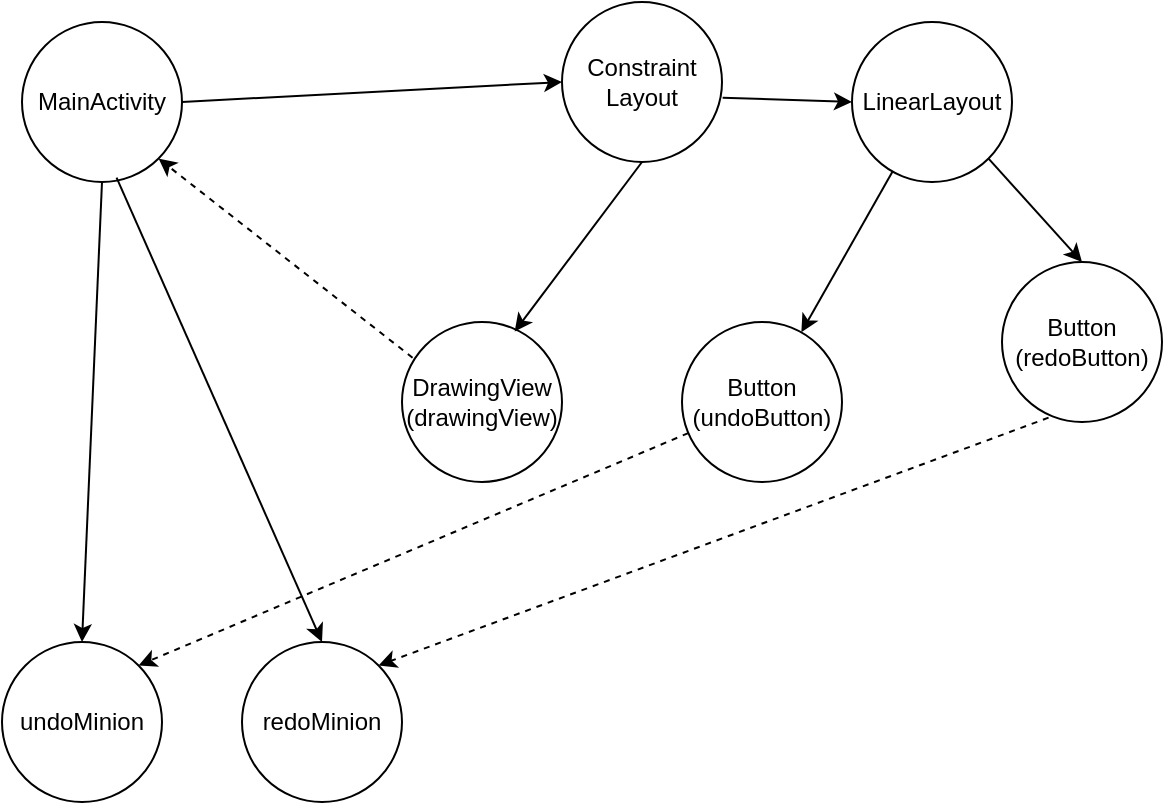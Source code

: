 <mxfile version="12.1.3" pages="1"><diagram id="LSiy_za8DcDcd3eq4BjG" name="Page-1"><mxGraphModel dx="1020" dy="502" grid="1" gridSize="10" guides="1" tooltips="1" connect="1" arrows="1" fold="1" page="1" pageScale="1" pageWidth="850" pageHeight="1100" math="0" shadow="0"><root><mxCell id="0"/><mxCell id="1" parent="0"/><mxCell id="vJu3ua_2nIjZ_HYGTgRH-1" value="MainActivity" style="ellipse;whiteSpace=wrap;html=1;aspect=fixed;" vertex="1" parent="1"><mxGeometry x="80" y="80" width="80" height="80" as="geometry"/></mxCell><mxCell id="vJu3ua_2nIjZ_HYGTgRH-2" value="DrawingView&lt;br&gt;(drawingView)" style="ellipse;whiteSpace=wrap;html=1;aspect=fixed;" vertex="1" parent="1"><mxGeometry x="270" y="230" width="80" height="80" as="geometry"/></mxCell><mxCell id="vJu3ua_2nIjZ_HYGTgRH-3" value="" style="endArrow=none;startArrow=classic;html=1;exitX=0.704;exitY=0.06;exitDx=0;exitDy=0;exitPerimeter=0;startFill=1;endFill=0;entryX=0.5;entryY=1;entryDx=0;entryDy=0;" edge="1" parent="1" source="vJu3ua_2nIjZ_HYGTgRH-2" target="vJu3ua_2nIjZ_HYGTgRH-9"><mxGeometry width="50" height="50" relative="1" as="geometry"><mxPoint x="315" y="250" as="sourcePoint"/><mxPoint x="385" y="180" as="targetPoint"/></mxGeometry></mxCell><mxCell id="vJu3ua_2nIjZ_HYGTgRH-4" value="LinearLayout" style="ellipse;whiteSpace=wrap;html=1;aspect=fixed;" vertex="1" parent="1"><mxGeometry x="495" y="80" width="80" height="80" as="geometry"/></mxCell><mxCell id="vJu3ua_2nIjZ_HYGTgRH-5" value="Button&lt;br&gt;(undoButton)" style="ellipse;whiteSpace=wrap;html=1;aspect=fixed;" vertex="1" parent="1"><mxGeometry x="410" y="230" width="80" height="80" as="geometry"/></mxCell><mxCell id="vJu3ua_2nIjZ_HYGTgRH-6" value="Button&lt;br&gt;(redoButton)" style="ellipse;whiteSpace=wrap;html=1;aspect=fixed;" vertex="1" parent="1"><mxGeometry x="570" y="200" width="80" height="80" as="geometry"/></mxCell><mxCell id="vJu3ua_2nIjZ_HYGTgRH-7" value="" style="endArrow=none;startArrow=classic;html=1;startFill=1;endFill=0;" edge="1" parent="1" source="vJu3ua_2nIjZ_HYGTgRH-5" target="vJu3ua_2nIjZ_HYGTgRH-4"><mxGeometry width="50" height="50" relative="1" as="geometry"><mxPoint x="409.32" y="243.84" as="sourcePoint"/><mxPoint x="353.284" y="178.284" as="targetPoint"/></mxGeometry></mxCell><mxCell id="vJu3ua_2nIjZ_HYGTgRH-8" value="" style="endArrow=none;startArrow=classic;html=1;startFill=1;endFill=0;entryX=1;entryY=1;entryDx=0;entryDy=0;exitX=0.5;exitY=0;exitDx=0;exitDy=0;" edge="1" parent="1" source="vJu3ua_2nIjZ_HYGTgRH-6" target="vJu3ua_2nIjZ_HYGTgRH-4"><mxGeometry width="50" height="50" relative="1" as="geometry"><mxPoint x="559.95" y="240.32" as="sourcePoint"/><mxPoint x="550.287" y="169.649" as="targetPoint"/></mxGeometry></mxCell><mxCell id="vJu3ua_2nIjZ_HYGTgRH-9" value="Constraint&lt;br&gt;Layout" style="ellipse;whiteSpace=wrap;html=1;aspect=fixed;" vertex="1" parent="1"><mxGeometry x="350" y="70" width="80" height="80" as="geometry"/></mxCell><mxCell id="vJu3ua_2nIjZ_HYGTgRH-11" value="" style="endArrow=none;startArrow=classic;html=1;exitX=0;exitY=0.5;exitDx=0;exitDy=0;startFill=1;endFill=0;entryX=1.004;entryY=0.598;entryDx=0;entryDy=0;entryPerimeter=0;" edge="1" parent="1" source="vJu3ua_2nIjZ_HYGTgRH-4" target="vJu3ua_2nIjZ_HYGTgRH-9"><mxGeometry width="50" height="50" relative="1" as="geometry"><mxPoint x="409.32" y="243.84" as="sourcePoint"/><mxPoint x="400" y="160" as="targetPoint"/></mxGeometry></mxCell><mxCell id="vJu3ua_2nIjZ_HYGTgRH-12" value="" style="endArrow=none;startArrow=classic;html=1;startFill=1;endFill=0;entryX=0.5;entryY=1;entryDx=0;entryDy=0;exitX=0.5;exitY=0;exitDx=0;exitDy=0;" edge="1" parent="1" source="vJu3ua_2nIjZ_HYGTgRH-16" target="vJu3ua_2nIjZ_HYGTgRH-1"><mxGeometry width="50" height="50" relative="1" as="geometry"><mxPoint x="240" y="130" as="sourcePoint"/><mxPoint x="325.32" y="147.84" as="targetPoint"/></mxGeometry></mxCell><mxCell id="vJu3ua_2nIjZ_HYGTgRH-13" value="" style="endArrow=classic;html=1;entryX=1;entryY=1;entryDx=0;entryDy=0;exitX=0.066;exitY=0.223;exitDx=0;exitDy=0;exitPerimeter=0;dashed=1;" edge="1" parent="1" source="vJu3ua_2nIjZ_HYGTgRH-2" target="vJu3ua_2nIjZ_HYGTgRH-1"><mxGeometry width="50" height="50" relative="1" as="geometry"><mxPoint x="130" y="430" as="sourcePoint"/><mxPoint x="180" y="380" as="targetPoint"/></mxGeometry></mxCell><mxCell id="vJu3ua_2nIjZ_HYGTgRH-14" value="" style="endArrow=classic;html=1;dashed=1;entryX=1;entryY=0;entryDx=0;entryDy=0;" edge="1" parent="1" source="vJu3ua_2nIjZ_HYGTgRH-5" target="vJu3ua_2nIjZ_HYGTgRH-16"><mxGeometry width="50" height="50" relative="1" as="geometry"><mxPoint x="360" y="520" as="sourcePoint"/><mxPoint x="130" y="170" as="targetPoint"/></mxGeometry></mxCell><mxCell id="vJu3ua_2nIjZ_HYGTgRH-15" value="" style="endArrow=classic;html=1;dashed=1;entryX=1;entryY=0;entryDx=0;entryDy=0;exitX=0.291;exitY=0.973;exitDx=0;exitDy=0;exitPerimeter=0;" edge="1" parent="1" source="vJu3ua_2nIjZ_HYGTgRH-6" target="vJu3ua_2nIjZ_HYGTgRH-17"><mxGeometry width="50" height="50" relative="1" as="geometry"><mxPoint x="474.986" y="320.661" as="sourcePoint"/><mxPoint x="165.01" y="149.347" as="targetPoint"/></mxGeometry></mxCell><mxCell id="vJu3ua_2nIjZ_HYGTgRH-16" value="undoMinion" style="ellipse;whiteSpace=wrap;html=1;aspect=fixed;" vertex="1" parent="1"><mxGeometry x="70" y="390" width="80" height="80" as="geometry"/></mxCell><mxCell id="vJu3ua_2nIjZ_HYGTgRH-17" value="redoMinion" style="ellipse;whiteSpace=wrap;html=1;aspect=fixed;" vertex="1" parent="1"><mxGeometry x="190" y="390" width="80" height="80" as="geometry"/></mxCell><mxCell id="vJu3ua_2nIjZ_HYGTgRH-18" value="" style="endArrow=none;startArrow=classic;html=1;startFill=1;endFill=0;entryX=0.591;entryY=0.973;entryDx=0;entryDy=0;exitX=0.5;exitY=0;exitDx=0;exitDy=0;entryPerimeter=0;" edge="1" parent="1" source="vJu3ua_2nIjZ_HYGTgRH-17" target="vJu3ua_2nIjZ_HYGTgRH-1"><mxGeometry width="50" height="50" relative="1" as="geometry"><mxPoint x="120" y="400" as="sourcePoint"/><mxPoint x="130" y="170" as="targetPoint"/></mxGeometry></mxCell><mxCell id="vJu3ua_2nIjZ_HYGTgRH-19" value="" style="endArrow=none;startArrow=classic;html=1;startFill=1;endFill=0;entryX=1;entryY=0.5;entryDx=0;entryDy=0;exitX=0;exitY=0.5;exitDx=0;exitDy=0;" edge="1" parent="1" source="vJu3ua_2nIjZ_HYGTgRH-9" target="vJu3ua_2nIjZ_HYGTgRH-1"><mxGeometry width="50" height="50" relative="1" as="geometry"><mxPoint x="240" y="400" as="sourcePoint"/><mxPoint x="137.28" y="167.84" as="targetPoint"/></mxGeometry></mxCell></root></mxGraphModel></diagram></mxfile>